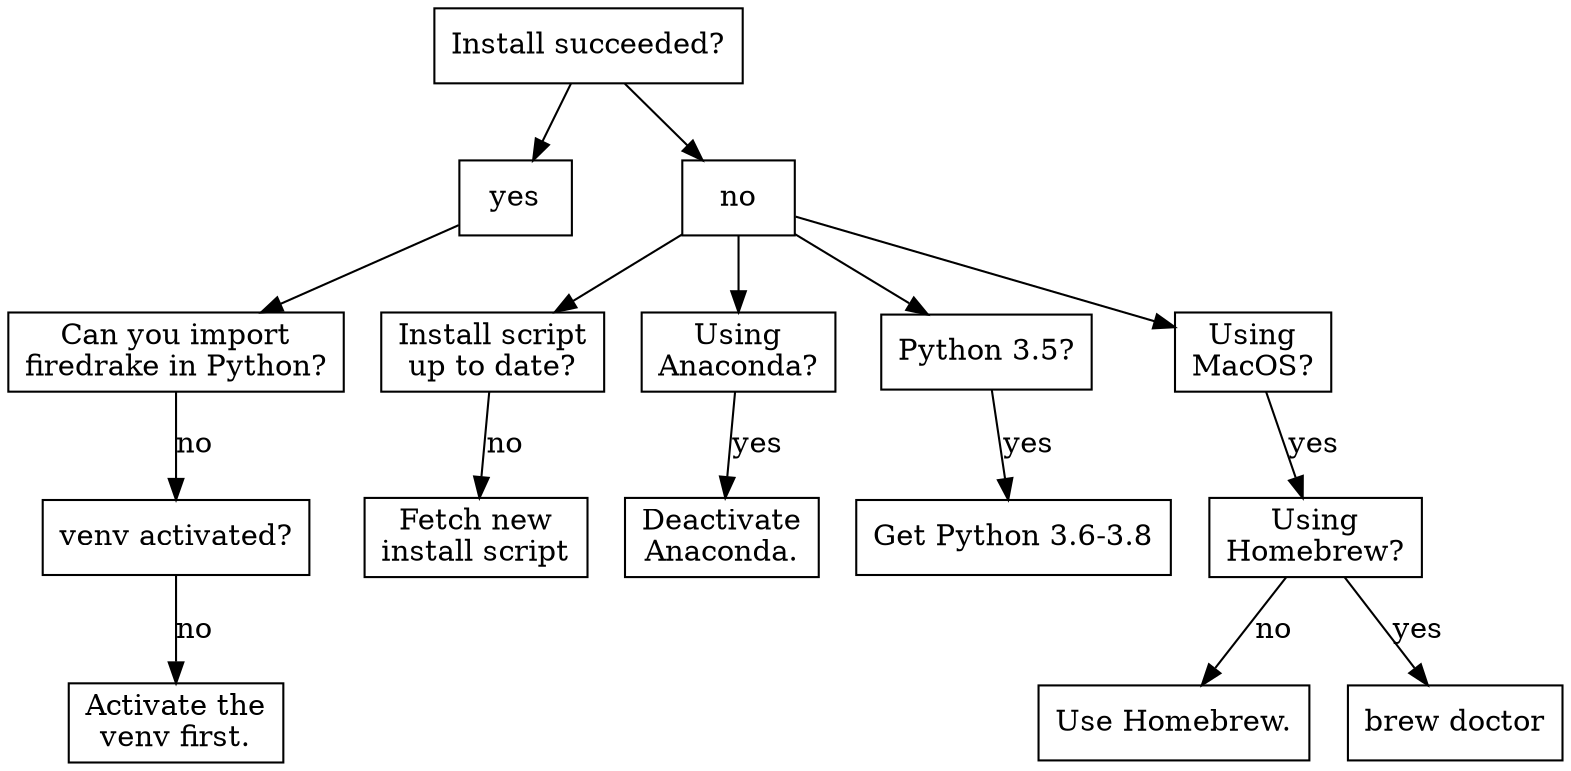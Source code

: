 digraph triage {
    node [shape=rect];

    can_install [label="Install succeeded?"];
    install_succeeded [label="yes"];
    install_failed [label="no"];
    can_import [label="Can you import\nfiredrake in Python?"];
    venv_activated [label="venv activated?"];
    install_script_up_to_date [label="Install script\nup to date?"];
    using_anaconda [label="Using\nAnaconda?"];
    python_version [label="Python 3.5?"];
    using_macos [label="Using\nMacOS?"];
    using_homebrew [label="Using\nHomebrew?"];

    activate_venv [label="Activate the\nvenv first."];
    uninstall_anaconda [label="Deactivate\nAnaconda."];
    update_python [label="Get Python 3.6-3.8"];
    update_install_script [label="Fetch new\ninstall script"];
    get_homebrew [label="Use Homebrew."];
    brew_doctor [label="brew doctor"];

    can_install -> install_succeeded;
    install_succeeded -> can_import;
    can_import -> venv_activated [label="no"];
    venv_activated -> activate_venv [label="no"];

    can_install -> install_failed;
    install_failed -> {install_script_up_to_date, using_anaconda, python_version, using_macos};
    install_script_up_to_date -> update_install_script [label="no"];
    python_version -> update_python [label="yes"];
    using_anaconda -> uninstall_anaconda [label="yes"];
    using_macos -> using_homebrew [label="yes"];
    using_homebrew -> get_homebrew [label="no"];
    using_homebrew -> brew_doctor [label="yes"];
}
